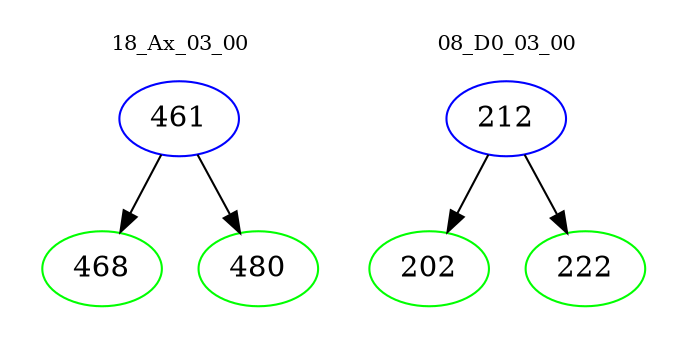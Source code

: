 digraph{
subgraph cluster_0 {
color = white
label = "18_Ax_03_00";
fontsize=10;
T0_461 [label="461", color="blue"]
T0_461 -> T0_468 [color="black"]
T0_468 [label="468", color="green"]
T0_461 -> T0_480 [color="black"]
T0_480 [label="480", color="green"]
}
subgraph cluster_1 {
color = white
label = "08_D0_03_00";
fontsize=10;
T1_212 [label="212", color="blue"]
T1_212 -> T1_202 [color="black"]
T1_202 [label="202", color="green"]
T1_212 -> T1_222 [color="black"]
T1_222 [label="222", color="green"]
}
}
